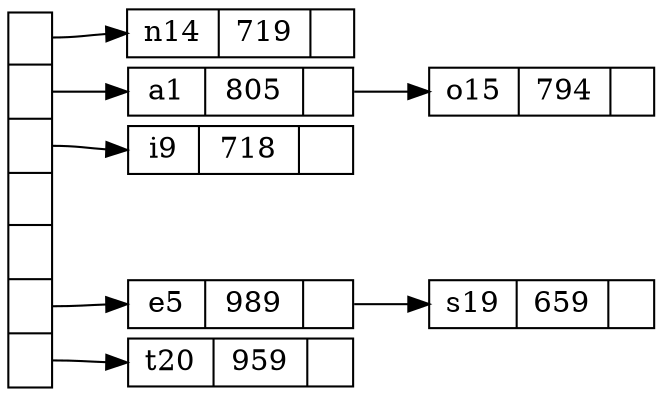 // 字典
// digraph G {
//     nodesep = .05
//     rankdir = LR
//     node[shape = record, width = .1, height = .1]

//      node0[label = "<f0> | <f1> | <f2> | <f3> | <f4> | <f5> | <f6>",height = 2.5]
//      node[width = .1]
//      node1[label = ""]
//      node2[label = ""]
//      node3[label = ""]
//      node4[label = ""]
//      node0: f0 -> node1
//      node0: f1 -> node2
//      node0: f2 -> node3
//      node0: f3 -> node4
// }

// 哈希表
digraph G{
    nodesep = .05
    rankdir = LR
    node[shape = record, width = .1, height = .1]

    node0[label = "<f0> | <f1> | <f2> | <f3> | <f4> | <f5> | <f6>",height = 2.5]

    node[width = 1.5]

    node1[label = "{<n> n14 | 719 | <p>}"]
    node2[label = "{<n> a1 | 805 | <p>}"]
    node3[label = "{<n> i9 | 718 | <p>}"]
    node4[label = "{<n> e5 | 989 | <p>}"]
    node5[label = "{<n> t20 | 959 | <p>}"]
    node6[label = "{<n> o15 | 794 | <p>}"]
    node7[label = "{<n> s19 | 659 | <p>}"]

    node0: f0 -> node1: n
    node0: f1 -> node2: n
    node0: f2 -> node3: n
    node0: f5 -> node4: n
    node0: f6 -> node5: n
    node2: p -> node6: n
    node4: p -> node7: n
}
